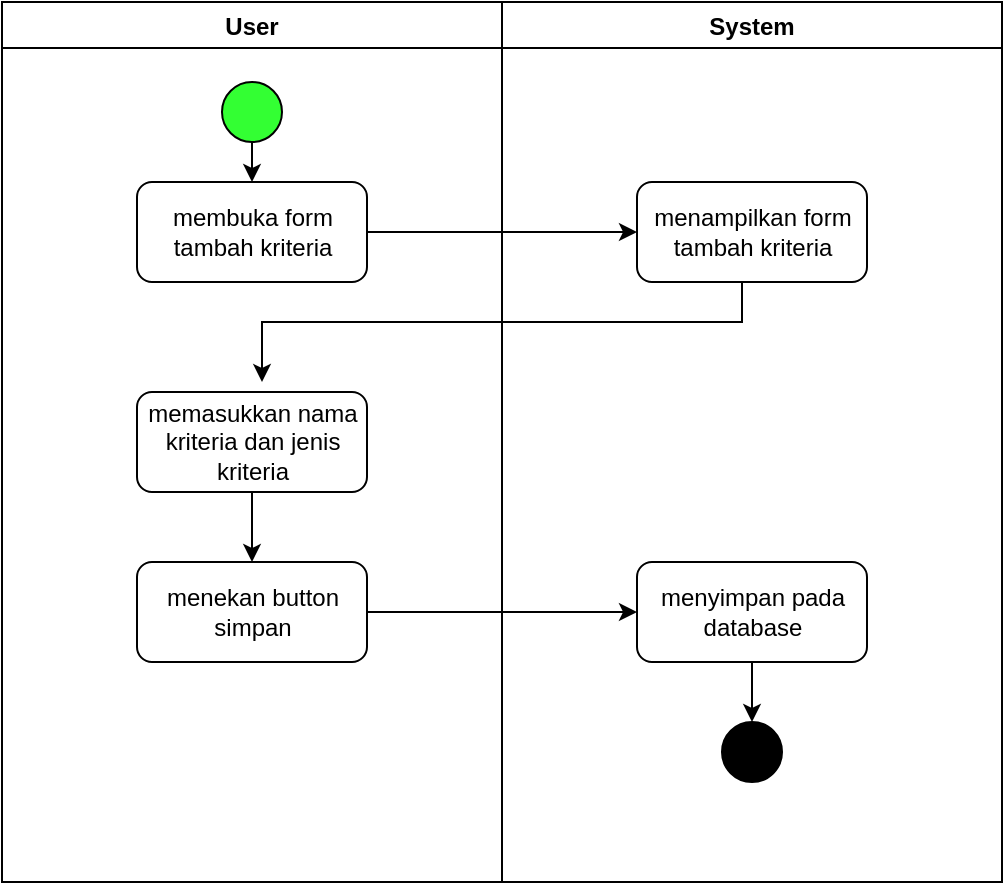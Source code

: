 <mxfile version="18.0.2" type="device"><diagram id="ElycwaS9mOB_GASZueIL" name="Page-1"><mxGraphModel dx="1108" dy="436" grid="1" gridSize="10" guides="1" tooltips="1" connect="1" arrows="1" fold="1" page="1" pageScale="1" pageWidth="850" pageHeight="1100" math="0" shadow="0"><root><mxCell id="0"/><mxCell id="1" parent="0"/><mxCell id="nZX68IhbNvl-2hD3I9Yu-1" value="User" style="swimlane;startSize=23;" vertex="1" parent="1"><mxGeometry x="160" y="60" width="250" height="440" as="geometry"/></mxCell><mxCell id="nZX68IhbNvl-2hD3I9Yu-2" value="" style="ellipse;whiteSpace=wrap;html=1;aspect=fixed;fillColor=#33FF33;" vertex="1" parent="nZX68IhbNvl-2hD3I9Yu-1"><mxGeometry x="110" y="40" width="30" height="30" as="geometry"/></mxCell><mxCell id="nZX68IhbNvl-2hD3I9Yu-3" value="membuka form tambah kriteria" style="rounded=1;whiteSpace=wrap;html=1;" vertex="1" parent="nZX68IhbNvl-2hD3I9Yu-1"><mxGeometry x="67.5" y="90" width="115" height="50" as="geometry"/></mxCell><mxCell id="nZX68IhbNvl-2hD3I9Yu-20" value="" style="edgeStyle=orthogonalEdgeStyle;rounded=0;orthogonalLoop=1;jettySize=auto;html=1;" edge="1" parent="nZX68IhbNvl-2hD3I9Yu-1" source="nZX68IhbNvl-2hD3I9Yu-4" target="nZX68IhbNvl-2hD3I9Yu-19"><mxGeometry relative="1" as="geometry"/></mxCell><mxCell id="nZX68IhbNvl-2hD3I9Yu-4" value="memasukkan nama kriteria dan jenis kriteria" style="rounded=1;whiteSpace=wrap;html=1;" vertex="1" parent="nZX68IhbNvl-2hD3I9Yu-1"><mxGeometry x="67.5" y="195" width="115" height="50" as="geometry"/></mxCell><mxCell id="nZX68IhbNvl-2hD3I9Yu-5" value="" style="endArrow=classic;html=1;rounded=0;entryX=0.5;entryY=0;entryDx=0;entryDy=0;exitX=0.5;exitY=1;exitDx=0;exitDy=0;" edge="1" parent="nZX68IhbNvl-2hD3I9Yu-1" source="nZX68IhbNvl-2hD3I9Yu-2" target="nZX68IhbNvl-2hD3I9Yu-3"><mxGeometry width="50" height="50" relative="1" as="geometry"><mxPoint x="120" y="70" as="sourcePoint"/><mxPoint x="170" y="20" as="targetPoint"/></mxGeometry></mxCell><mxCell id="nZX68IhbNvl-2hD3I9Yu-19" value="menekan button simpan" style="rounded=1;whiteSpace=wrap;html=1;" vertex="1" parent="nZX68IhbNvl-2hD3I9Yu-1"><mxGeometry x="67.5" y="280" width="115" height="50" as="geometry"/></mxCell><mxCell id="nZX68IhbNvl-2hD3I9Yu-6" value="System" style="swimlane;startSize=23;" vertex="1" parent="1"><mxGeometry x="410" y="60" width="250" height="440" as="geometry"/></mxCell><mxCell id="nZX68IhbNvl-2hD3I9Yu-7" value="menampilkan form tambah kriteria" style="rounded=1;whiteSpace=wrap;html=1;" vertex="1" parent="nZX68IhbNvl-2hD3I9Yu-6"><mxGeometry x="67.5" y="90" width="115" height="50" as="geometry"/></mxCell><mxCell id="nZX68IhbNvl-2hD3I9Yu-23" style="edgeStyle=orthogonalEdgeStyle;rounded=0;orthogonalLoop=1;jettySize=auto;html=1;" edge="1" parent="nZX68IhbNvl-2hD3I9Yu-6" source="nZX68IhbNvl-2hD3I9Yu-9" target="nZX68IhbNvl-2hD3I9Yu-22"><mxGeometry relative="1" as="geometry"/></mxCell><mxCell id="nZX68IhbNvl-2hD3I9Yu-9" value="menyimpan pada database" style="rounded=1;whiteSpace=wrap;html=1;" vertex="1" parent="nZX68IhbNvl-2hD3I9Yu-6"><mxGeometry x="67.5" y="280" width="115" height="50" as="geometry"/></mxCell><mxCell id="nZX68IhbNvl-2hD3I9Yu-22" value="" style="ellipse;whiteSpace=wrap;html=1;aspect=fixed;fillColor=#000000;" vertex="1" parent="nZX68IhbNvl-2hD3I9Yu-6"><mxGeometry x="110" y="360" width="30" height="30" as="geometry"/></mxCell><mxCell id="nZX68IhbNvl-2hD3I9Yu-14" value="" style="endArrow=classic;html=1;rounded=0;entryX=0;entryY=0.5;entryDx=0;entryDy=0;exitX=1;exitY=0.5;exitDx=0;exitDy=0;" edge="1" parent="1" source="nZX68IhbNvl-2hD3I9Yu-3" target="nZX68IhbNvl-2hD3I9Yu-7"><mxGeometry width="50" height="50" relative="1" as="geometry"><mxPoint x="455" y="200" as="sourcePoint"/><mxPoint x="455" y="220" as="targetPoint"/></mxGeometry></mxCell><mxCell id="nZX68IhbNvl-2hD3I9Yu-15" style="edgeStyle=orthogonalEdgeStyle;rounded=0;orthogonalLoop=1;jettySize=auto;html=1;" edge="1" parent="1" source="nZX68IhbNvl-2hD3I9Yu-7"><mxGeometry relative="1" as="geometry"><mxPoint x="290" y="250" as="targetPoint"/><Array as="points"><mxPoint x="530" y="220"/><mxPoint x="290" y="220"/></Array></mxGeometry></mxCell><mxCell id="nZX68IhbNvl-2hD3I9Yu-21" style="edgeStyle=orthogonalEdgeStyle;rounded=0;orthogonalLoop=1;jettySize=auto;html=1;" edge="1" parent="1" source="nZX68IhbNvl-2hD3I9Yu-19" target="nZX68IhbNvl-2hD3I9Yu-9"><mxGeometry relative="1" as="geometry"/></mxCell></root></mxGraphModel></diagram></mxfile>